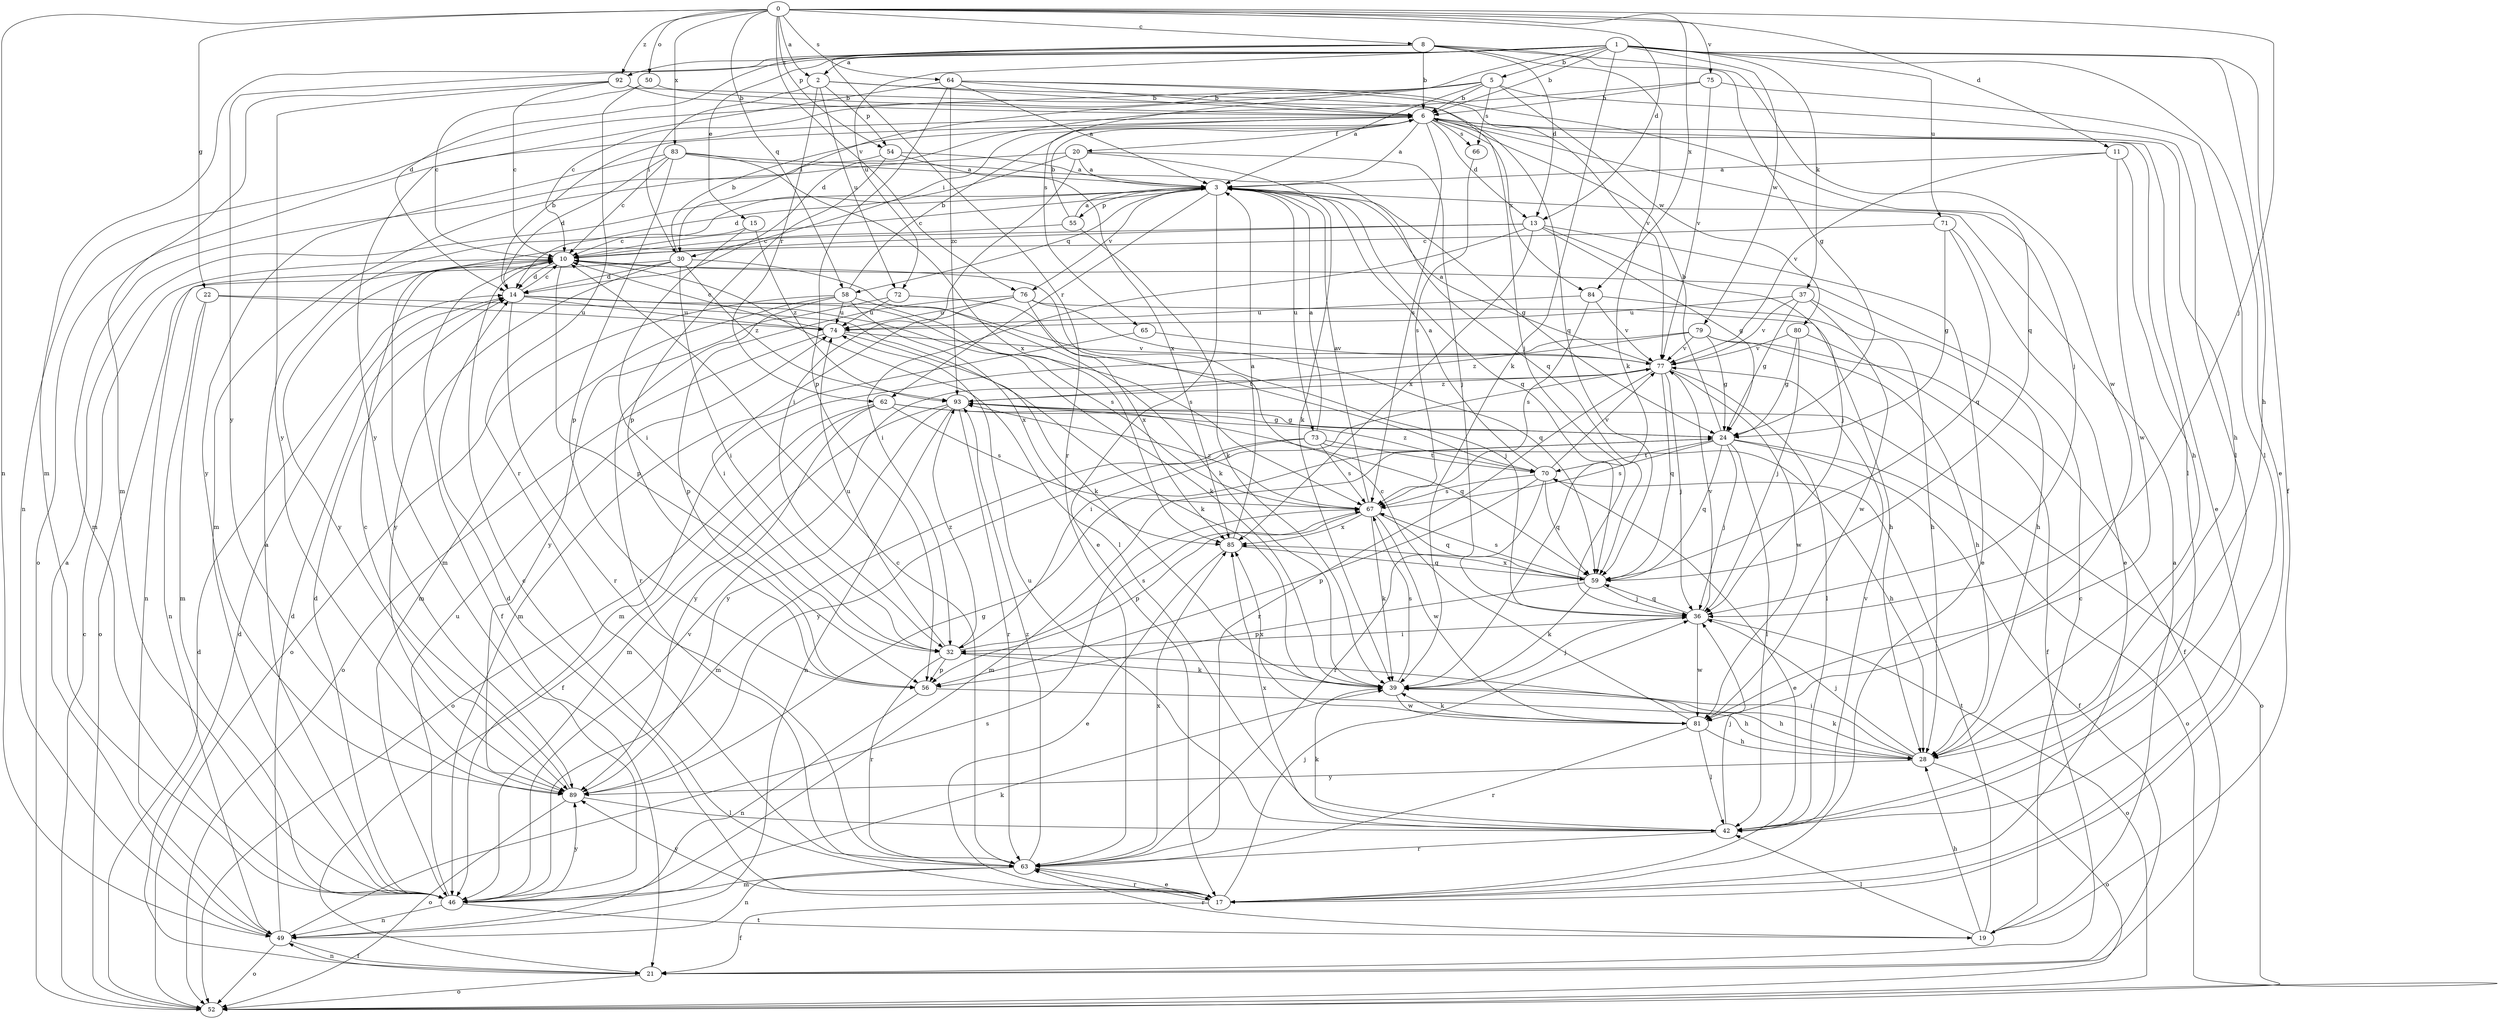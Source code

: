 strict digraph  {
0;
1;
2;
3;
5;
6;
8;
10;
11;
13;
14;
15;
17;
19;
20;
21;
22;
24;
28;
30;
32;
36;
37;
39;
42;
46;
49;
50;
52;
54;
55;
56;
58;
59;
62;
63;
64;
65;
66;
67;
70;
71;
72;
73;
74;
75;
76;
77;
79;
80;
81;
83;
84;
85;
89;
92;
93;
0 -> 2  [label=a];
0 -> 8  [label=c];
0 -> 11  [label=d];
0 -> 13  [label=d];
0 -> 22  [label=g];
0 -> 36  [label=j];
0 -> 49  [label=n];
0 -> 50  [label=o];
0 -> 54  [label=p];
0 -> 58  [label=q];
0 -> 64  [label=s];
0 -> 75  [label=v];
0 -> 76  [label=v];
0 -> 83  [label=x];
0 -> 84  [label=x];
0 -> 92  [label=z];
1 -> 2  [label=a];
1 -> 5  [label=b];
1 -> 6  [label=b];
1 -> 15  [label=e];
1 -> 17  [label=e];
1 -> 19  [label=f];
1 -> 28  [label=h];
1 -> 37  [label=k];
1 -> 39  [label=k];
1 -> 46  [label=m];
1 -> 65  [label=s];
1 -> 71  [label=u];
1 -> 72  [label=u];
1 -> 79  [label=w];
1 -> 89  [label=y];
2 -> 6  [label=b];
2 -> 30  [label=i];
2 -> 36  [label=j];
2 -> 54  [label=p];
2 -> 62  [label=r];
2 -> 72  [label=u];
3 -> 10  [label=c];
3 -> 17  [label=e];
3 -> 24  [label=g];
3 -> 55  [label=p];
3 -> 58  [label=q];
3 -> 59  [label=q];
3 -> 62  [label=r];
3 -> 73  [label=u];
3 -> 76  [label=v];
5 -> 3  [label=a];
5 -> 6  [label=b];
5 -> 10  [label=c];
5 -> 30  [label=i];
5 -> 42  [label=l];
5 -> 49  [label=n];
5 -> 66  [label=s];
5 -> 80  [label=w];
6 -> 3  [label=a];
6 -> 13  [label=d];
6 -> 17  [label=e];
6 -> 20  [label=f];
6 -> 28  [label=h];
6 -> 30  [label=i];
6 -> 36  [label=j];
6 -> 42  [label=l];
6 -> 52  [label=o];
6 -> 66  [label=s];
6 -> 67  [label=s];
6 -> 84  [label=x];
8 -> 6  [label=b];
8 -> 13  [label=d];
8 -> 14  [label=d];
8 -> 24  [label=g];
8 -> 39  [label=k];
8 -> 63  [label=r];
8 -> 81  [label=w];
8 -> 92  [label=z];
10 -> 14  [label=d];
10 -> 21  [label=f];
10 -> 42  [label=l];
10 -> 49  [label=n];
10 -> 56  [label=p];
10 -> 89  [label=y];
11 -> 3  [label=a];
11 -> 28  [label=h];
11 -> 77  [label=v];
11 -> 81  [label=w];
13 -> 10  [label=c];
13 -> 17  [label=e];
13 -> 24  [label=g];
13 -> 32  [label=i];
13 -> 36  [label=j];
13 -> 46  [label=m];
13 -> 85  [label=x];
14 -> 6  [label=b];
14 -> 10  [label=c];
14 -> 36  [label=j];
14 -> 39  [label=k];
14 -> 63  [label=r];
14 -> 67  [label=s];
14 -> 74  [label=u];
15 -> 10  [label=c];
15 -> 32  [label=i];
15 -> 93  [label=z];
17 -> 10  [label=c];
17 -> 14  [label=d];
17 -> 21  [label=f];
17 -> 36  [label=j];
17 -> 63  [label=r];
17 -> 89  [label=y];
19 -> 3  [label=a];
19 -> 10  [label=c];
19 -> 28  [label=h];
19 -> 42  [label=l];
19 -> 63  [label=r];
19 -> 70  [label=t];
20 -> 3  [label=a];
20 -> 14  [label=d];
20 -> 32  [label=i];
20 -> 36  [label=j];
20 -> 39  [label=k];
20 -> 46  [label=m];
21 -> 14  [label=d];
21 -> 49  [label=n];
21 -> 52  [label=o];
22 -> 39  [label=k];
22 -> 46  [label=m];
22 -> 49  [label=n];
22 -> 74  [label=u];
24 -> 6  [label=b];
24 -> 21  [label=f];
24 -> 36  [label=j];
24 -> 42  [label=l];
24 -> 46  [label=m];
24 -> 52  [label=o];
24 -> 59  [label=q];
24 -> 67  [label=s];
24 -> 70  [label=t];
28 -> 32  [label=i];
28 -> 36  [label=j];
28 -> 39  [label=k];
28 -> 52  [label=o];
28 -> 89  [label=y];
30 -> 6  [label=b];
30 -> 14  [label=d];
30 -> 32  [label=i];
30 -> 39  [label=k];
30 -> 52  [label=o];
30 -> 89  [label=y];
30 -> 93  [label=z];
32 -> 39  [label=k];
32 -> 56  [label=p];
32 -> 63  [label=r];
32 -> 67  [label=s];
32 -> 74  [label=u];
32 -> 93  [label=z];
36 -> 32  [label=i];
36 -> 52  [label=o];
36 -> 59  [label=q];
36 -> 77  [label=v];
36 -> 81  [label=w];
37 -> 24  [label=g];
37 -> 28  [label=h];
37 -> 74  [label=u];
37 -> 77  [label=v];
37 -> 81  [label=w];
39 -> 28  [label=h];
39 -> 36  [label=j];
39 -> 67  [label=s];
39 -> 81  [label=w];
42 -> 36  [label=j];
42 -> 39  [label=k];
42 -> 63  [label=r];
42 -> 74  [label=u];
42 -> 77  [label=v];
42 -> 85  [label=x];
46 -> 3  [label=a];
46 -> 14  [label=d];
46 -> 39  [label=k];
46 -> 49  [label=n];
46 -> 74  [label=u];
46 -> 77  [label=v];
46 -> 89  [label=y];
46 -> 19  [label=t];
49 -> 3  [label=a];
49 -> 14  [label=d];
49 -> 21  [label=f];
49 -> 52  [label=o];
49 -> 67  [label=s];
50 -> 6  [label=b];
50 -> 10  [label=c];
50 -> 63  [label=r];
52 -> 10  [label=c];
52 -> 14  [label=d];
54 -> 3  [label=a];
54 -> 46  [label=m];
54 -> 56  [label=p];
54 -> 85  [label=x];
55 -> 3  [label=a];
55 -> 6  [label=b];
55 -> 10  [label=c];
55 -> 39  [label=k];
56 -> 28  [label=h];
56 -> 49  [label=n];
58 -> 6  [label=b];
58 -> 46  [label=m];
58 -> 52  [label=o];
58 -> 63  [label=r];
58 -> 67  [label=s];
58 -> 74  [label=u];
58 -> 85  [label=x];
59 -> 36  [label=j];
59 -> 39  [label=k];
59 -> 56  [label=p];
59 -> 67  [label=s];
59 -> 85  [label=x];
62 -> 21  [label=f];
62 -> 24  [label=g];
62 -> 52  [label=o];
62 -> 59  [label=q];
62 -> 67  [label=s];
62 -> 89  [label=y];
63 -> 10  [label=c];
63 -> 17  [label=e];
63 -> 46  [label=m];
63 -> 49  [label=n];
63 -> 85  [label=x];
63 -> 93  [label=z];
64 -> 3  [label=a];
64 -> 6  [label=b];
64 -> 56  [label=p];
64 -> 59  [label=q];
64 -> 77  [label=v];
64 -> 89  [label=y];
64 -> 93  [label=z];
65 -> 46  [label=m];
65 -> 77  [label=v];
66 -> 67  [label=s];
67 -> 3  [label=a];
67 -> 39  [label=k];
67 -> 56  [label=p];
67 -> 59  [label=q];
67 -> 81  [label=w];
67 -> 85  [label=x];
67 -> 93  [label=z];
70 -> 3  [label=a];
70 -> 17  [label=e];
70 -> 56  [label=p];
70 -> 59  [label=q];
70 -> 63  [label=r];
70 -> 67  [label=s];
70 -> 77  [label=v];
70 -> 93  [label=z];
71 -> 10  [label=c];
71 -> 17  [label=e];
71 -> 24  [label=g];
71 -> 59  [label=q];
72 -> 70  [label=t];
72 -> 74  [label=u];
72 -> 89  [label=y];
73 -> 3  [label=a];
73 -> 28  [label=h];
73 -> 46  [label=m];
73 -> 67  [label=s];
73 -> 70  [label=t];
73 -> 89  [label=y];
74 -> 10  [label=c];
74 -> 39  [label=k];
74 -> 52  [label=o];
74 -> 77  [label=v];
75 -> 6  [label=b];
75 -> 14  [label=d];
75 -> 42  [label=l];
75 -> 77  [label=v];
76 -> 28  [label=h];
76 -> 32  [label=i];
76 -> 56  [label=p];
76 -> 59  [label=q];
76 -> 74  [label=u];
76 -> 85  [label=x];
77 -> 3  [label=a];
77 -> 32  [label=i];
77 -> 36  [label=j];
77 -> 42  [label=l];
77 -> 59  [label=q];
77 -> 63  [label=r];
77 -> 81  [label=w];
77 -> 93  [label=z];
79 -> 21  [label=f];
79 -> 24  [label=g];
79 -> 28  [label=h];
79 -> 46  [label=m];
79 -> 77  [label=v];
79 -> 93  [label=z];
80 -> 21  [label=f];
80 -> 24  [label=g];
80 -> 36  [label=j];
80 -> 77  [label=v];
81 -> 10  [label=c];
81 -> 28  [label=h];
81 -> 39  [label=k];
81 -> 42  [label=l];
81 -> 63  [label=r];
81 -> 85  [label=x];
83 -> 3  [label=a];
83 -> 10  [label=c];
83 -> 14  [label=d];
83 -> 56  [label=p];
83 -> 59  [label=q];
83 -> 85  [label=x];
83 -> 89  [label=y];
84 -> 28  [label=h];
84 -> 67  [label=s];
84 -> 74  [label=u];
84 -> 77  [label=v];
85 -> 3  [label=a];
85 -> 17  [label=e];
85 -> 59  [label=q];
89 -> 10  [label=c];
89 -> 24  [label=g];
89 -> 42  [label=l];
89 -> 52  [label=o];
92 -> 6  [label=b];
92 -> 10  [label=c];
92 -> 46  [label=m];
92 -> 59  [label=q];
92 -> 89  [label=y];
93 -> 24  [label=g];
93 -> 46  [label=m];
93 -> 49  [label=n];
93 -> 52  [label=o];
93 -> 63  [label=r];
93 -> 89  [label=y];
}
